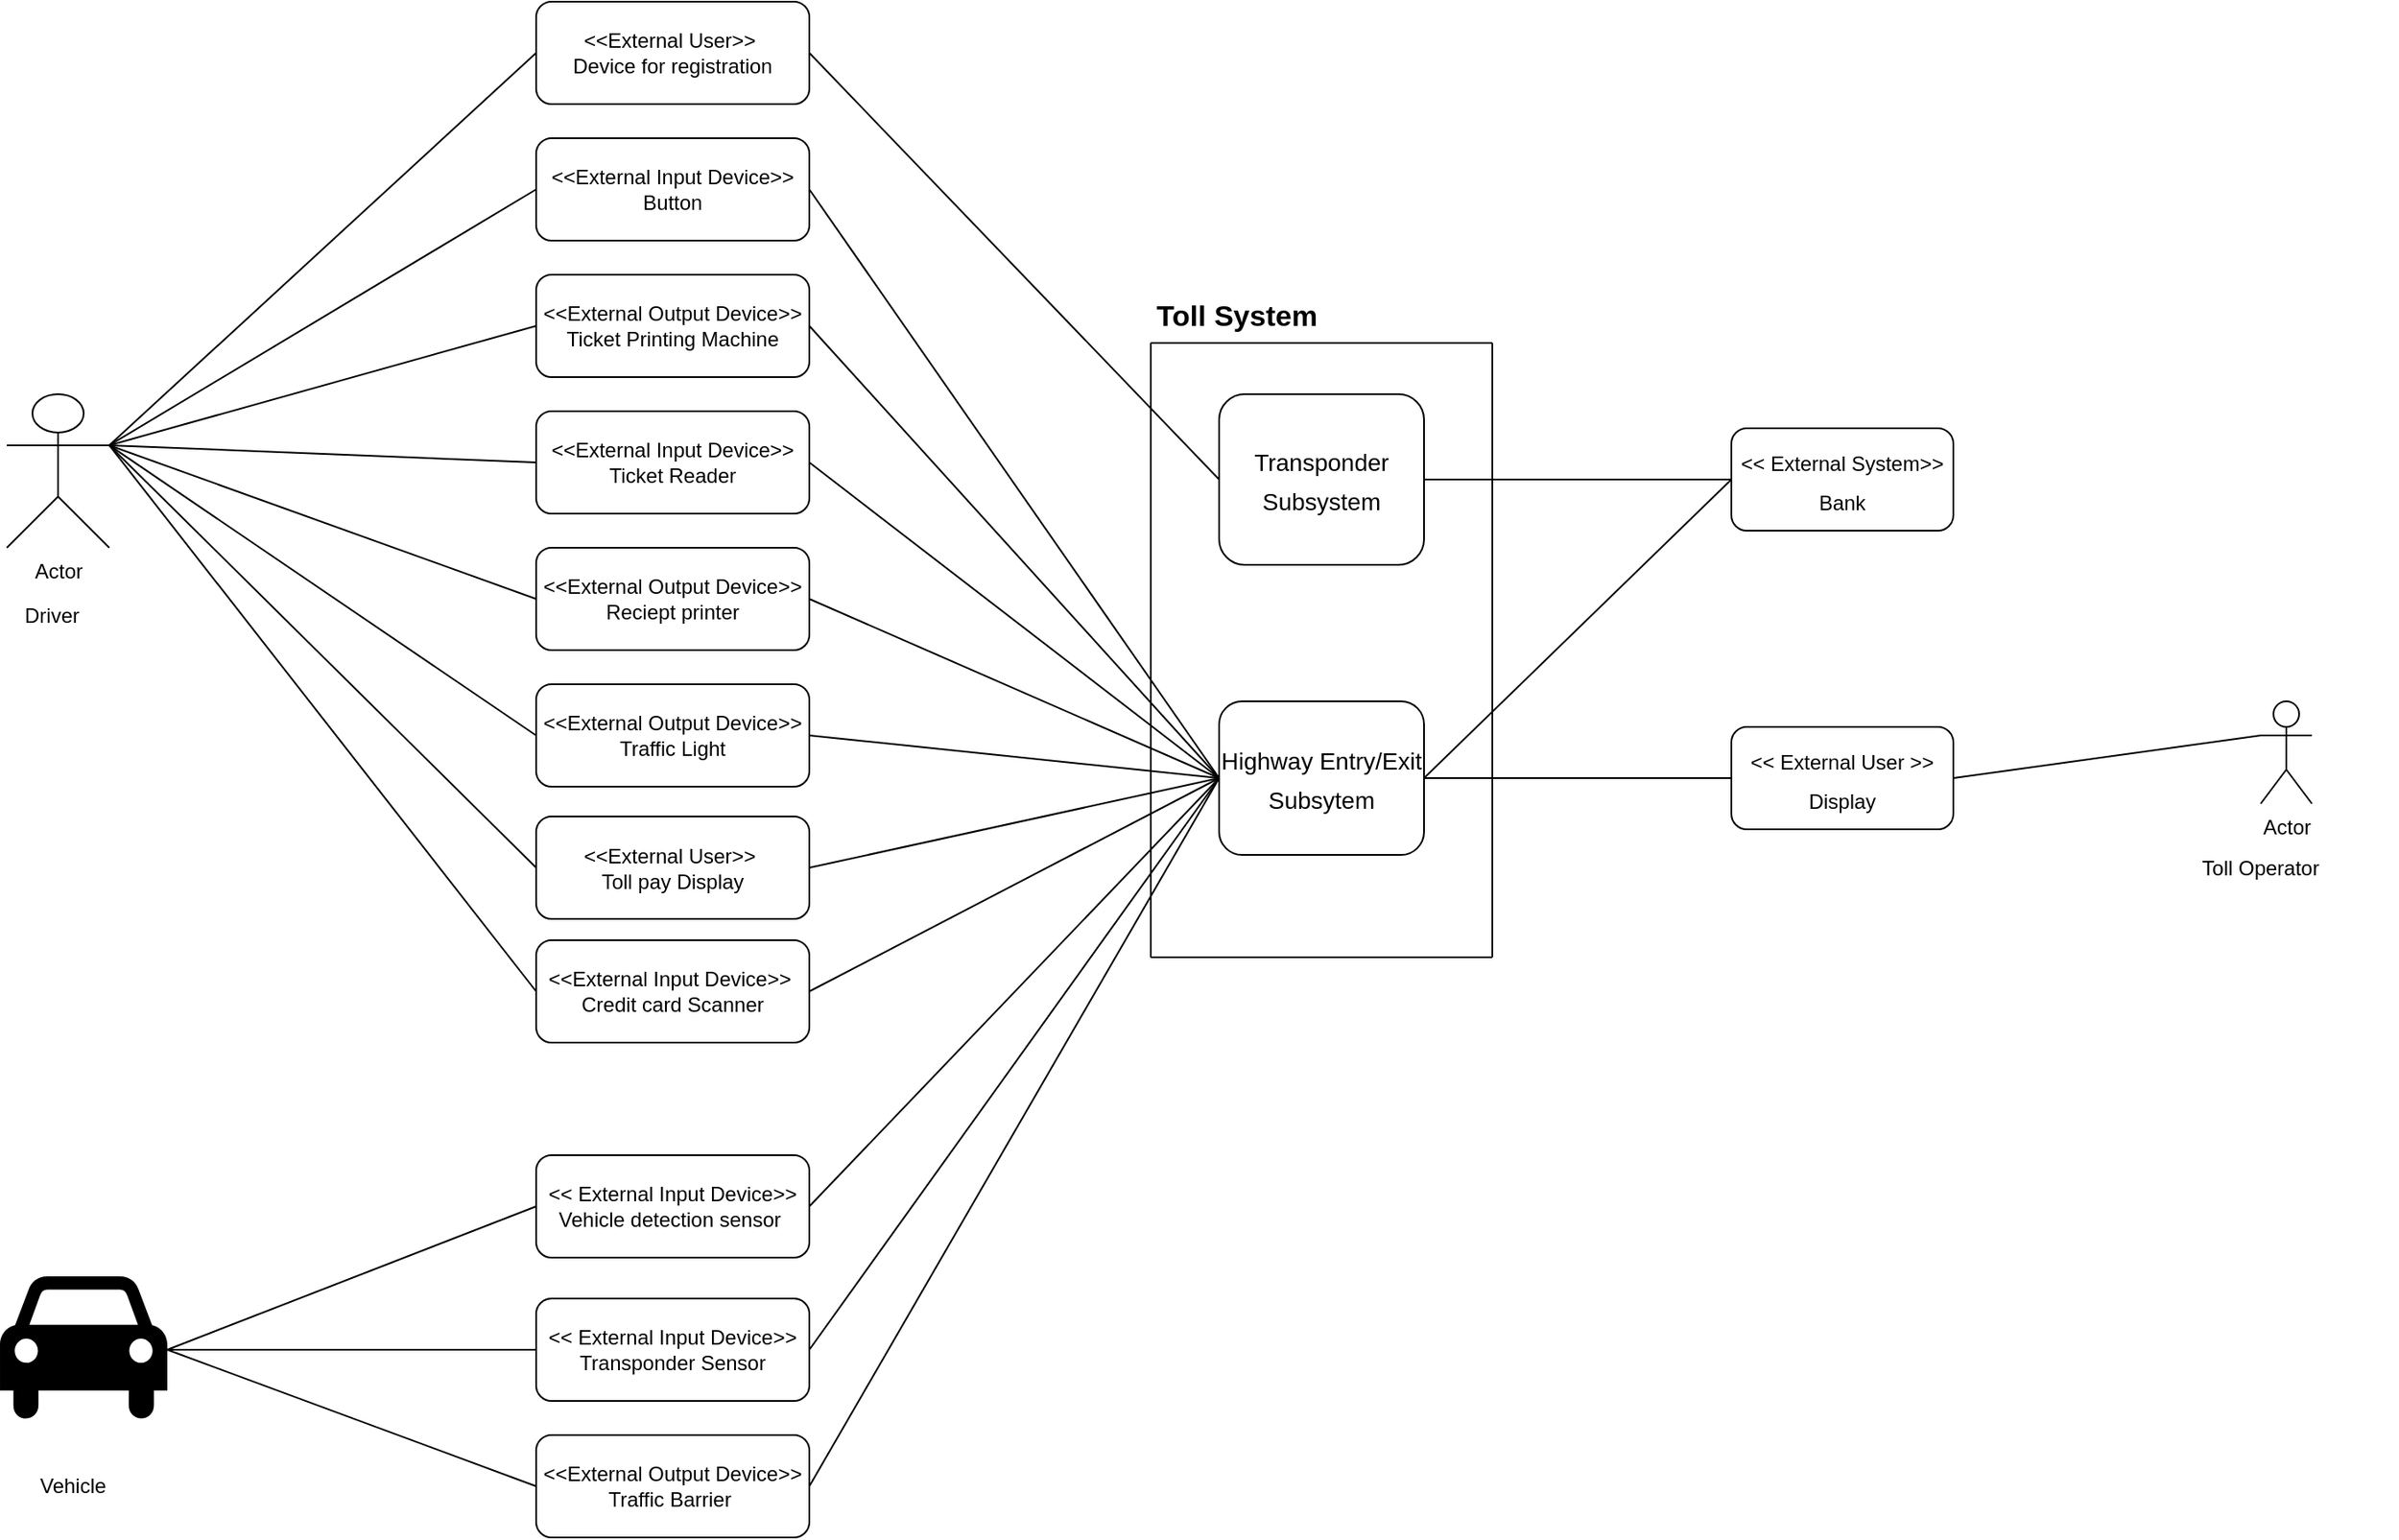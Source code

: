 <mxfile version="20.3.0" type="device"><diagram id="ez6XfguXHS9A-8X9SK-T" name="Page-1"><mxGraphModel dx="1730" dy="1147" grid="1" gridSize="10" guides="1" tooltips="1" connect="1" arrows="1" fold="1" page="1" pageScale="1" pageWidth="1500" pageHeight="1000" math="0" shadow="0"><root><mxCell id="0"/><mxCell id="1" parent="0"/><mxCell id="KHGD6bp4TzQ7UHbuwzwP-4" value="" style="shape=mxgraph.signs.transportation.car_4;html=1;pointerEvents=1;fillColor=#000000;strokeColor=none;verticalLabelPosition=bottom;verticalAlign=top;align=center;" parent="1" vertex="1"><mxGeometry x="86" y="787" width="98" height="86" as="geometry"/></mxCell><mxCell id="KHGD6bp4TzQ7UHbuwzwP-5" value="Actor" style="shape=umlActor;verticalLabelPosition=bottom;verticalAlign=top;html=1;outlineConnect=0;" parent="1" vertex="1"><mxGeometry x="90" y="270" width="60" height="90" as="geometry"/></mxCell><mxCell id="KHGD6bp4TzQ7UHbuwzwP-7" value="&amp;lt;&amp;lt; External Input Device&amp;gt;&amp;gt;&lt;br&gt;Vehicle detection sensor&amp;nbsp;" style="rounded=1;whiteSpace=wrap;html=1;" parent="1" vertex="1"><mxGeometry x="400" y="716" width="160" height="60" as="geometry"/></mxCell><mxCell id="KHGD6bp4TzQ7UHbuwzwP-8" value="&amp;lt;&amp;lt; External Input Device&amp;gt;&amp;gt;&lt;br&gt;Transponder Sensor" style="rounded=1;whiteSpace=wrap;html=1;" parent="1" vertex="1"><mxGeometry x="400" y="800" width="160" height="60" as="geometry"/></mxCell><mxCell id="KHGD6bp4TzQ7UHbuwzwP-9" value="&amp;lt;&amp;lt;External Output Device&amp;gt;&amp;gt;&lt;br&gt;Ticket Printing Machine" style="rounded=1;whiteSpace=wrap;html=1;" parent="1" vertex="1"><mxGeometry x="400" y="200" width="160" height="60" as="geometry"/></mxCell><mxCell id="KHGD6bp4TzQ7UHbuwzwP-10" value="&amp;lt;&amp;lt;External Input Device&amp;gt;&amp;gt;&lt;br&gt;Ticket Reader" style="rounded=1;whiteSpace=wrap;html=1;" parent="1" vertex="1"><mxGeometry x="400" y="280" width="160" height="60" as="geometry"/></mxCell><mxCell id="KHGD6bp4TzQ7UHbuwzwP-11" value="&amp;lt;&amp;lt;External Output Device&amp;gt;&amp;gt;&lt;br&gt;Traffic Barrier&amp;nbsp;" style="rounded=1;whiteSpace=wrap;html=1;" parent="1" vertex="1"><mxGeometry x="400" y="880" width="160" height="60" as="geometry"/></mxCell><mxCell id="KHGD6bp4TzQ7UHbuwzwP-12" value="&amp;lt;&amp;lt;External Output Device&amp;gt;&amp;gt;&lt;br&gt;Traffic Light" style="rounded=1;whiteSpace=wrap;html=1;" parent="1" vertex="1"><mxGeometry x="400" y="440" width="160" height="60" as="geometry"/></mxCell><mxCell id="KHGD6bp4TzQ7UHbuwzwP-13" value="&amp;lt;&amp;lt;External Input Device&amp;gt;&amp;gt;&lt;br&gt;Button" style="rounded=1;whiteSpace=wrap;html=1;" parent="1" vertex="1"><mxGeometry x="400" y="120" width="160" height="60" as="geometry"/></mxCell><mxCell id="KHGD6bp4TzQ7UHbuwzwP-14" value="&amp;lt;&amp;lt;External User&amp;gt;&amp;gt;&amp;nbsp;&lt;br&gt;Device for registration" style="rounded=1;whiteSpace=wrap;html=1;" parent="1" vertex="1"><mxGeometry x="400" y="40" width="160" height="60" as="geometry"/></mxCell><mxCell id="KHGD6bp4TzQ7UHbuwzwP-15" value="&amp;lt;&amp;lt;External Output Device&amp;gt;&amp;gt;&lt;br&gt;Reciept printer" style="rounded=1;whiteSpace=wrap;html=1;" parent="1" vertex="1"><mxGeometry x="400" y="360" width="160" height="60" as="geometry"/></mxCell><mxCell id="KHGD6bp4TzQ7UHbuwzwP-16" value="" style="endArrow=none;html=1;rounded=0;exitX=1;exitY=0.333;exitDx=0;exitDy=0;exitPerimeter=0;entryX=0;entryY=0.5;entryDx=0;entryDy=0;" parent="1" source="KHGD6bp4TzQ7UHbuwzwP-5" target="KHGD6bp4TzQ7UHbuwzwP-14" edge="1"><mxGeometry width="50" height="50" relative="1" as="geometry"><mxPoint x="370" y="210" as="sourcePoint"/><mxPoint x="420" y="160" as="targetPoint"/></mxGeometry></mxCell><mxCell id="KHGD6bp4TzQ7UHbuwzwP-17" value="" style="endArrow=none;html=1;rounded=0;exitX=1;exitY=0.333;exitDx=0;exitDy=0;exitPerimeter=0;entryX=0;entryY=0.5;entryDx=0;entryDy=0;" parent="1" source="KHGD6bp4TzQ7UHbuwzwP-5" target="KHGD6bp4TzQ7UHbuwzwP-13" edge="1"><mxGeometry width="50" height="50" relative="1" as="geometry"><mxPoint x="370" y="210" as="sourcePoint"/><mxPoint x="420" y="160" as="targetPoint"/></mxGeometry></mxCell><mxCell id="KHGD6bp4TzQ7UHbuwzwP-18" value="" style="endArrow=none;html=1;rounded=0;entryX=0;entryY=0.5;entryDx=0;entryDy=0;exitX=1;exitY=0.333;exitDx=0;exitDy=0;exitPerimeter=0;" parent="1" target="KHGD6bp4TzQ7UHbuwzwP-10" edge="1" source="KHGD6bp4TzQ7UHbuwzwP-5"><mxGeometry width="50" height="50" relative="1" as="geometry"><mxPoint x="150" y="260" as="sourcePoint"/><mxPoint x="420" y="360" as="targetPoint"/></mxGeometry></mxCell><mxCell id="KHGD6bp4TzQ7UHbuwzwP-19" value="" style="endArrow=none;html=1;rounded=0;exitX=1;exitY=0.333;exitDx=0;exitDy=0;exitPerimeter=0;entryX=0;entryY=0.5;entryDx=0;entryDy=0;" parent="1" source="KHGD6bp4TzQ7UHbuwzwP-5" target="KHGD6bp4TzQ7UHbuwzwP-15" edge="1"><mxGeometry width="50" height="50" relative="1" as="geometry"><mxPoint x="370" y="410" as="sourcePoint"/><mxPoint x="420" y="360" as="targetPoint"/></mxGeometry></mxCell><mxCell id="KHGD6bp4TzQ7UHbuwzwP-20" value="" style="endArrow=none;html=1;rounded=0;exitX=1;exitY=0.333;exitDx=0;exitDy=0;exitPerimeter=0;entryX=0;entryY=0.5;entryDx=0;entryDy=0;" parent="1" source="KHGD6bp4TzQ7UHbuwzwP-5" target="KHGD6bp4TzQ7UHbuwzwP-9" edge="1"><mxGeometry width="50" height="50" relative="1" as="geometry"><mxPoint x="370" y="410" as="sourcePoint"/><mxPoint x="420" y="360" as="targetPoint"/></mxGeometry></mxCell><mxCell id="KHGD6bp4TzQ7UHbuwzwP-21" value="" style="endArrow=none;html=1;rounded=0;exitX=1;exitY=0.333;exitDx=0;exitDy=0;exitPerimeter=0;entryX=0;entryY=0.5;entryDx=0;entryDy=0;" parent="1" source="KHGD6bp4TzQ7UHbuwzwP-5" target="KHGD6bp4TzQ7UHbuwzwP-12" edge="1"><mxGeometry width="50" height="50" relative="1" as="geometry"><mxPoint x="370" y="410" as="sourcePoint"/><mxPoint x="420" y="360" as="targetPoint"/></mxGeometry></mxCell><mxCell id="KHGD6bp4TzQ7UHbuwzwP-22" value="" style="endArrow=none;html=1;rounded=0;exitX=1;exitY=0.5;exitDx=0;exitDy=0;exitPerimeter=0;entryX=0;entryY=0.5;entryDx=0;entryDy=0;" parent="1" source="KHGD6bp4TzQ7UHbuwzwP-4" target="KHGD6bp4TzQ7UHbuwzwP-11" edge="1"><mxGeometry width="50" height="50" relative="1" as="geometry"><mxPoint x="370" y="1010" as="sourcePoint"/><mxPoint x="420" y="960" as="targetPoint"/></mxGeometry></mxCell><mxCell id="KHGD6bp4TzQ7UHbuwzwP-23" value="" style="endArrow=none;html=1;rounded=0;exitX=1;exitY=0.5;exitDx=0;exitDy=0;exitPerimeter=0;entryX=0;entryY=0.5;entryDx=0;entryDy=0;" parent="1" source="KHGD6bp4TzQ7UHbuwzwP-4" target="KHGD6bp4TzQ7UHbuwzwP-7" edge="1"><mxGeometry width="50" height="50" relative="1" as="geometry"><mxPoint x="300" y="790" as="sourcePoint"/><mxPoint x="350" y="740" as="targetPoint"/></mxGeometry></mxCell><mxCell id="KHGD6bp4TzQ7UHbuwzwP-25" value="" style="endArrow=none;html=1;rounded=0;exitX=1;exitY=0.5;exitDx=0;exitDy=0;exitPerimeter=0;entryX=0;entryY=0.5;entryDx=0;entryDy=0;" parent="1" source="KHGD6bp4TzQ7UHbuwzwP-4" target="KHGD6bp4TzQ7UHbuwzwP-8" edge="1"><mxGeometry width="50" height="50" relative="1" as="geometry"><mxPoint x="310" y="853" as="sourcePoint"/><mxPoint x="360" y="803" as="targetPoint"/></mxGeometry></mxCell><mxCell id="KHGD6bp4TzQ7UHbuwzwP-26" value="" style="endArrow=none;html=1;rounded=0;" parent="1" edge="1"><mxGeometry width="50" height="50" relative="1" as="geometry"><mxPoint x="960" y="600" as="sourcePoint"/><mxPoint x="960" y="240" as="targetPoint"/></mxGeometry></mxCell><mxCell id="KHGD6bp4TzQ7UHbuwzwP-27" value="" style="endArrow=none;html=1;rounded=0;" parent="1" edge="1"><mxGeometry width="50" height="50" relative="1" as="geometry"><mxPoint x="960" y="240" as="sourcePoint"/><mxPoint x="760" y="240" as="targetPoint"/><Array as="points"/></mxGeometry></mxCell><mxCell id="KHGD6bp4TzQ7UHbuwzwP-28" value="" style="endArrow=none;html=1;rounded=0;" parent="1" edge="1"><mxGeometry width="50" height="50" relative="1" as="geometry"><mxPoint x="760" y="600" as="sourcePoint"/><mxPoint x="760" y="240" as="targetPoint"/></mxGeometry></mxCell><mxCell id="KHGD6bp4TzQ7UHbuwzwP-29" value="" style="endArrow=none;html=1;rounded=0;" parent="1" edge="1"><mxGeometry width="50" height="50" relative="1" as="geometry"><mxPoint x="760" y="600" as="sourcePoint"/><mxPoint x="960" y="600" as="targetPoint"/></mxGeometry></mxCell><mxCell id="KHGD6bp4TzQ7UHbuwzwP-30" value="&lt;b style=&quot;font-size: 17px;&quot;&gt;Toll System&lt;/b&gt;" style="text;html=1;align=center;verticalAlign=middle;resizable=0;points=[];autosize=1;strokeColor=none;fillColor=none;strokeWidth=7;fontSize=17;" parent="1" vertex="1"><mxGeometry x="750" y="210" width="120" height="30" as="geometry"/></mxCell><mxCell id="KHGD6bp4TzQ7UHbuwzwP-31" value="&lt;font style=&quot;font-size: 14px;&quot;&gt;Transponder Subsystem&lt;/font&gt;" style="rounded=1;whiteSpace=wrap;html=1;strokeWidth=1;fontSize=19;" parent="1" vertex="1"><mxGeometry x="800" y="270" width="120" height="100" as="geometry"/></mxCell><mxCell id="KHGD6bp4TzQ7UHbuwzwP-32" value="&lt;font style=&quot;font-size: 14px;&quot;&gt;Highway Entry/Exit Subsytem&lt;/font&gt;" style="rounded=1;whiteSpace=wrap;html=1;strokeWidth=1;fontSize=19;" parent="1" vertex="1"><mxGeometry x="800" y="450" width="120" height="90" as="geometry"/></mxCell><mxCell id="KHGD6bp4TzQ7UHbuwzwP-33" value="" style="endArrow=none;html=1;rounded=0;fontSize=19;exitX=1;exitY=0.5;exitDx=0;exitDy=0;entryX=0;entryY=0.5;entryDx=0;entryDy=0;" parent="1" source="KHGD6bp4TzQ7UHbuwzwP-14" target="KHGD6bp4TzQ7UHbuwzwP-31" edge="1"><mxGeometry width="50" height="50" relative="1" as="geometry"><mxPoint x="790" y="210" as="sourcePoint"/><mxPoint x="840" y="160" as="targetPoint"/></mxGeometry></mxCell><mxCell id="KHGD6bp4TzQ7UHbuwzwP-34" value="" style="endArrow=none;html=1;rounded=0;fontSize=19;entryX=1;entryY=0.5;entryDx=0;entryDy=0;exitX=0;exitY=0.5;exitDx=0;exitDy=0;" parent="1" source="KHGD6bp4TzQ7UHbuwzwP-32" target="KHGD6bp4TzQ7UHbuwzwP-10" edge="1"><mxGeometry width="50" height="50" relative="1" as="geometry"><mxPoint x="790" y="210" as="sourcePoint"/><mxPoint x="840" y="160" as="targetPoint"/></mxGeometry></mxCell><mxCell id="KHGD6bp4TzQ7UHbuwzwP-35" value="" style="endArrow=none;html=1;rounded=0;fontSize=19;exitX=1;exitY=0.5;exitDx=0;exitDy=0;entryX=0;entryY=0.5;entryDx=0;entryDy=0;" parent="1" source="KHGD6bp4TzQ7UHbuwzwP-9" target="KHGD6bp4TzQ7UHbuwzwP-32" edge="1"><mxGeometry width="50" height="50" relative="1" as="geometry"><mxPoint x="790" y="210" as="sourcePoint"/><mxPoint x="840" y="160" as="targetPoint"/></mxGeometry></mxCell><mxCell id="KHGD6bp4TzQ7UHbuwzwP-36" value="" style="endArrow=none;html=1;rounded=0;fontSize=19;exitX=1;exitY=0.5;exitDx=0;exitDy=0;entryX=0;entryY=0.5;entryDx=0;entryDy=0;" parent="1" source="KHGD6bp4TzQ7UHbuwzwP-13" target="KHGD6bp4TzQ7UHbuwzwP-32" edge="1"><mxGeometry width="50" height="50" relative="1" as="geometry"><mxPoint x="630" y="270" as="sourcePoint"/><mxPoint x="680" y="220" as="targetPoint"/></mxGeometry></mxCell><mxCell id="KHGD6bp4TzQ7UHbuwzwP-38" value="" style="endArrow=none;html=1;rounded=0;fontSize=19;exitX=1;exitY=0.5;exitDx=0;exitDy=0;entryX=0;entryY=0.5;entryDx=0;entryDy=0;" parent="1" source="KHGD6bp4TzQ7UHbuwzwP-8" target="KHGD6bp4TzQ7UHbuwzwP-32" edge="1"><mxGeometry width="50" height="50" relative="1" as="geometry"><mxPoint x="790" y="410" as="sourcePoint"/><mxPoint x="840" y="360" as="targetPoint"/></mxGeometry></mxCell><mxCell id="KHGD6bp4TzQ7UHbuwzwP-39" value="" style="endArrow=none;html=1;rounded=0;fontSize=19;exitX=1;exitY=0.5;exitDx=0;exitDy=0;entryX=0;entryY=0.5;entryDx=0;entryDy=0;" parent="1" source="KHGD6bp4TzQ7UHbuwzwP-7" target="KHGD6bp4TzQ7UHbuwzwP-32" edge="1"><mxGeometry width="50" height="50" relative="1" as="geometry"><mxPoint x="790" y="410" as="sourcePoint"/><mxPoint x="840" y="360" as="targetPoint"/></mxGeometry></mxCell><mxCell id="KHGD6bp4TzQ7UHbuwzwP-40" value="" style="endArrow=none;html=1;rounded=0;fontSize=19;exitX=1;exitY=0.5;exitDx=0;exitDy=0;entryX=0;entryY=0.5;entryDx=0;entryDy=0;" parent="1" source="KHGD6bp4TzQ7UHbuwzwP-12" target="KHGD6bp4TzQ7UHbuwzwP-32" edge="1"><mxGeometry width="50" height="50" relative="1" as="geometry"><mxPoint x="790" y="410" as="sourcePoint"/><mxPoint x="840" y="360" as="targetPoint"/></mxGeometry></mxCell><mxCell id="KHGD6bp4TzQ7UHbuwzwP-41" value="" style="endArrow=none;html=1;rounded=0;fontSize=19;exitX=1;exitY=0.5;exitDx=0;exitDy=0;entryX=0;entryY=0.5;entryDx=0;entryDy=0;" parent="1" source="KHGD6bp4TzQ7UHbuwzwP-15" target="KHGD6bp4TzQ7UHbuwzwP-32" edge="1"><mxGeometry width="50" height="50" relative="1" as="geometry"><mxPoint x="790" y="410" as="sourcePoint"/><mxPoint x="840" y="360" as="targetPoint"/></mxGeometry></mxCell><mxCell id="KHGD6bp4TzQ7UHbuwzwP-43" value="" style="endArrow=none;html=1;rounded=0;fontSize=19;exitX=1;exitY=0.5;exitDx=0;exitDy=0;entryX=0;entryY=0.5;entryDx=0;entryDy=0;" parent="1" source="KHGD6bp4TzQ7UHbuwzwP-11" target="KHGD6bp4TzQ7UHbuwzwP-32" edge="1"><mxGeometry width="50" height="50" relative="1" as="geometry"><mxPoint x="620" y="1010" as="sourcePoint"/><mxPoint x="670" y="960" as="targetPoint"/></mxGeometry></mxCell><mxCell id="KHGD6bp4TzQ7UHbuwzwP-44" value="&lt;font style=&quot;font-size: 12px;&quot;&gt;&amp;lt;&amp;lt; External System&amp;gt;&amp;gt;&lt;br&gt;Bank&lt;br&gt;&lt;/font&gt;" style="rounded=1;whiteSpace=wrap;html=1;strokeWidth=1;fontSize=19;" parent="1" vertex="1"><mxGeometry x="1100" y="290" width="130" height="60" as="geometry"/></mxCell><mxCell id="KHGD6bp4TzQ7UHbuwzwP-45" value="&lt;font style=&quot;font-size: 12px;&quot;&gt;&amp;lt;&amp;lt; External User &amp;gt;&amp;gt;&lt;br&gt;Display&lt;br&gt;&lt;/font&gt;" style="rounded=1;whiteSpace=wrap;html=1;strokeWidth=1;fontSize=19;" parent="1" vertex="1"><mxGeometry x="1100" y="465" width="130" height="60" as="geometry"/></mxCell><mxCell id="KHGD6bp4TzQ7UHbuwzwP-46" value="" style="endArrow=none;html=1;rounded=0;fontFamily=Helvetica;fontSize=12;fontColor=default;exitX=1;exitY=0.5;exitDx=0;exitDy=0;entryX=0;entryY=0.5;entryDx=0;entryDy=0;" parent="1" source="KHGD6bp4TzQ7UHbuwzwP-31" target="KHGD6bp4TzQ7UHbuwzwP-44" edge="1"><mxGeometry width="50" height="50" relative="1" as="geometry"><mxPoint x="1280" y="380" as="sourcePoint"/><mxPoint x="1330" y="330" as="targetPoint"/></mxGeometry></mxCell><mxCell id="KHGD6bp4TzQ7UHbuwzwP-47" value="" style="endArrow=none;html=1;rounded=0;fontFamily=Helvetica;fontSize=12;fontColor=default;exitX=1;exitY=0.5;exitDx=0;exitDy=0;entryX=0;entryY=0.5;entryDx=0;entryDy=0;" parent="1" source="KHGD6bp4TzQ7UHbuwzwP-32" target="KHGD6bp4TzQ7UHbuwzwP-44" edge="1"><mxGeometry width="50" height="50" relative="1" as="geometry"><mxPoint x="1280" y="380" as="sourcePoint"/><mxPoint x="1330" y="330" as="targetPoint"/></mxGeometry></mxCell><mxCell id="KHGD6bp4TzQ7UHbuwzwP-48" value="" style="endArrow=none;html=1;rounded=0;fontFamily=Helvetica;fontSize=12;fontColor=default;exitX=1;exitY=0.5;exitDx=0;exitDy=0;entryX=0;entryY=0.5;entryDx=0;entryDy=0;" parent="1" source="KHGD6bp4TzQ7UHbuwzwP-32" target="KHGD6bp4TzQ7UHbuwzwP-45" edge="1"><mxGeometry width="50" height="50" relative="1" as="geometry"><mxPoint x="1280" y="550" as="sourcePoint"/><mxPoint x="1330" y="500" as="targetPoint"/></mxGeometry></mxCell><mxCell id="KHGD6bp4TzQ7UHbuwzwP-49" value="Actor" style="shape=umlActor;verticalLabelPosition=bottom;verticalAlign=top;html=1;outlineConnect=0;rounded=1;strokeColor=default;fontFamily=Helvetica;fontSize=12;fontColor=default;fillColor=default;" parent="1" vertex="1"><mxGeometry x="1410" y="450" width="30" height="60" as="geometry"/></mxCell><mxCell id="KHGD6bp4TzQ7UHbuwzwP-50" value="" style="endArrow=none;html=1;rounded=0;fontFamily=Helvetica;fontSize=12;fontColor=default;entryX=0;entryY=0.333;entryDx=0;entryDy=0;entryPerimeter=0;exitX=1;exitY=0.5;exitDx=0;exitDy=0;" parent="1" source="KHGD6bp4TzQ7UHbuwzwP-45" target="KHGD6bp4TzQ7UHbuwzwP-49" edge="1"><mxGeometry width="50" height="50" relative="1" as="geometry"><mxPoint x="1520" y="380" as="sourcePoint"/><mxPoint x="1570" y="330" as="targetPoint"/></mxGeometry></mxCell><mxCell id="KHGD6bp4TzQ7UHbuwzwP-57" value="Toll Operator" style="text;html=1;align=center;verticalAlign=middle;whiteSpace=wrap;rounded=0;fontFamily=Helvetica;fontSize=12;" parent="1" vertex="1"><mxGeometry x="1330" y="525" width="160" height="45" as="geometry"/></mxCell><mxCell id="iu1P9fK1hASNBawyl1O2-1" value="&amp;lt;&amp;lt;External User&amp;gt;&amp;gt;&amp;nbsp;&lt;br&gt;Toll pay Display" style="rounded=1;whiteSpace=wrap;html=1;" vertex="1" parent="1"><mxGeometry x="400" y="517.5" width="160" height="60" as="geometry"/></mxCell><mxCell id="iu1P9fK1hASNBawyl1O2-2" value="" style="endArrow=none;html=1;rounded=0;entryX=0;entryY=0.5;entryDx=0;entryDy=0;exitX=1;exitY=0.333;exitDx=0;exitDy=0;exitPerimeter=0;" edge="1" parent="1" source="KHGD6bp4TzQ7UHbuwzwP-5" target="iu1P9fK1hASNBawyl1O2-1"><mxGeometry width="50" height="50" relative="1" as="geometry"><mxPoint x="160" y="250" as="sourcePoint"/><mxPoint x="200" y="170" as="targetPoint"/></mxGeometry></mxCell><mxCell id="iu1P9fK1hASNBawyl1O2-3" value="" style="endArrow=none;html=1;rounded=0;entryX=1;entryY=0.5;entryDx=0;entryDy=0;exitX=0;exitY=0.5;exitDx=0;exitDy=0;" edge="1" parent="1" source="KHGD6bp4TzQ7UHbuwzwP-32" target="iu1P9fK1hASNBawyl1O2-1"><mxGeometry width="50" height="50" relative="1" as="geometry"><mxPoint x="600" y="410" as="sourcePoint"/><mxPoint x="650" y="360" as="targetPoint"/></mxGeometry></mxCell><mxCell id="iu1P9fK1hASNBawyl1O2-4" value="&amp;lt;&amp;lt;External Input Device&amp;gt;&amp;gt;&amp;nbsp;&lt;br&gt;Credit card Scanner" style="rounded=1;whiteSpace=wrap;html=1;" vertex="1" parent="1"><mxGeometry x="400" y="590" width="160" height="60" as="geometry"/></mxCell><mxCell id="iu1P9fK1hASNBawyl1O2-6" value="" style="endArrow=none;html=1;rounded=0;entryX=0;entryY=0.5;entryDx=0;entryDy=0;exitX=1;exitY=0.333;exitDx=0;exitDy=0;exitPerimeter=0;" edge="1" parent="1" source="KHGD6bp4TzQ7UHbuwzwP-5" target="iu1P9fK1hASNBawyl1O2-4"><mxGeometry width="50" height="50" relative="1" as="geometry"><mxPoint x="600" y="430" as="sourcePoint"/><mxPoint x="650" y="380" as="targetPoint"/></mxGeometry></mxCell><mxCell id="iu1P9fK1hASNBawyl1O2-7" value="" style="endArrow=none;html=1;rounded=0;entryX=1;entryY=0.5;entryDx=0;entryDy=0;exitX=0;exitY=0.5;exitDx=0;exitDy=0;" edge="1" parent="1" source="KHGD6bp4TzQ7UHbuwzwP-32" target="iu1P9fK1hASNBawyl1O2-4"><mxGeometry width="50" height="50" relative="1" as="geometry"><mxPoint x="600" y="430" as="sourcePoint"/><mxPoint x="650" y="380" as="targetPoint"/></mxGeometry></mxCell><mxCell id="iu1P9fK1hASNBawyl1O2-8" value="Driver" style="text;html=1;align=center;verticalAlign=middle;resizable=0;points=[];autosize=1;strokeColor=none;fillColor=none;" vertex="1" parent="1"><mxGeometry x="86" y="385" width="60" height="30" as="geometry"/></mxCell><mxCell id="iu1P9fK1hASNBawyl1O2-9" value="Vehicle&amp;nbsp;" style="text;html=1;align=center;verticalAlign=middle;resizable=0;points=[];autosize=1;strokeColor=none;fillColor=none;" vertex="1" parent="1"><mxGeometry x="95" y="895" width="70" height="30" as="geometry"/></mxCell></root></mxGraphModel></diagram></mxfile>